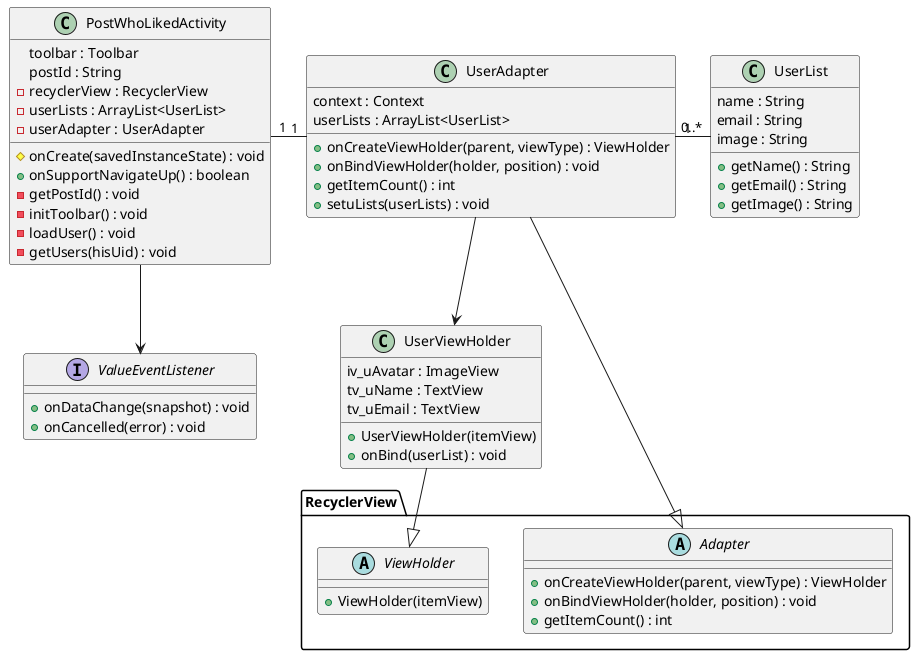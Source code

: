 @startuml
PostWhoLikedActivity "1"-"1" UserAdapter
PostWhoLikedActivity --> ValueEventListener

UserAdapter --|> RecyclerView.Adapter
UserAdapter --> UserViewHolder
UserAdapter "1"-right-"0..*" UserList

UserViewHolder --|> RecyclerView.ViewHolder
class PostWhoLikedActivity {
    toolbar : Toolbar
    postId : String
    -recyclerView : RecyclerView
    -userLists : ArrayList<UserList>
    -userAdapter : UserAdapter

    #onCreate(savedInstanceState) : void
    +onSupportNavigateUp() : boolean
    -getPostId() : void
    -initToolbar() : void
    -loadUser() : void
    -getUsers(hisUid) : void
}
class UserAdapter {
    context : Context
    userLists : ArrayList<UserList>

    +onCreateViewHolder(parent, viewType) : ViewHolder
    +onBindViewHolder(holder, position) : void
    +getItemCount() : int
    +setuLists(userLists) : void
}
class UserViewHolder {
    iv_uAvatar : ImageView
    tv_uName : TextView
    tv_uEmail : TextView

    +UserViewHolder(itemView)
    +onBind(userList) : void
}
class UserList {
    name : String
    email : String
    image : String

    +getName() : String
    +getEmail() : String
    +getImage() : String
}
namespace RecyclerView {
    abstract class Adapter{
        +onCreateViewHolder(parent, viewType) : ViewHolder
        +onBindViewHolder(holder, position) : void
        +getItemCount() : int
    }
    abstract class ViewHolder{
        +ViewHolder(itemView)
    }
}
interface ValueEventListener {
    +onDataChange(snapshot) : void
    +onCancelled(error) : void
}
@enduml
